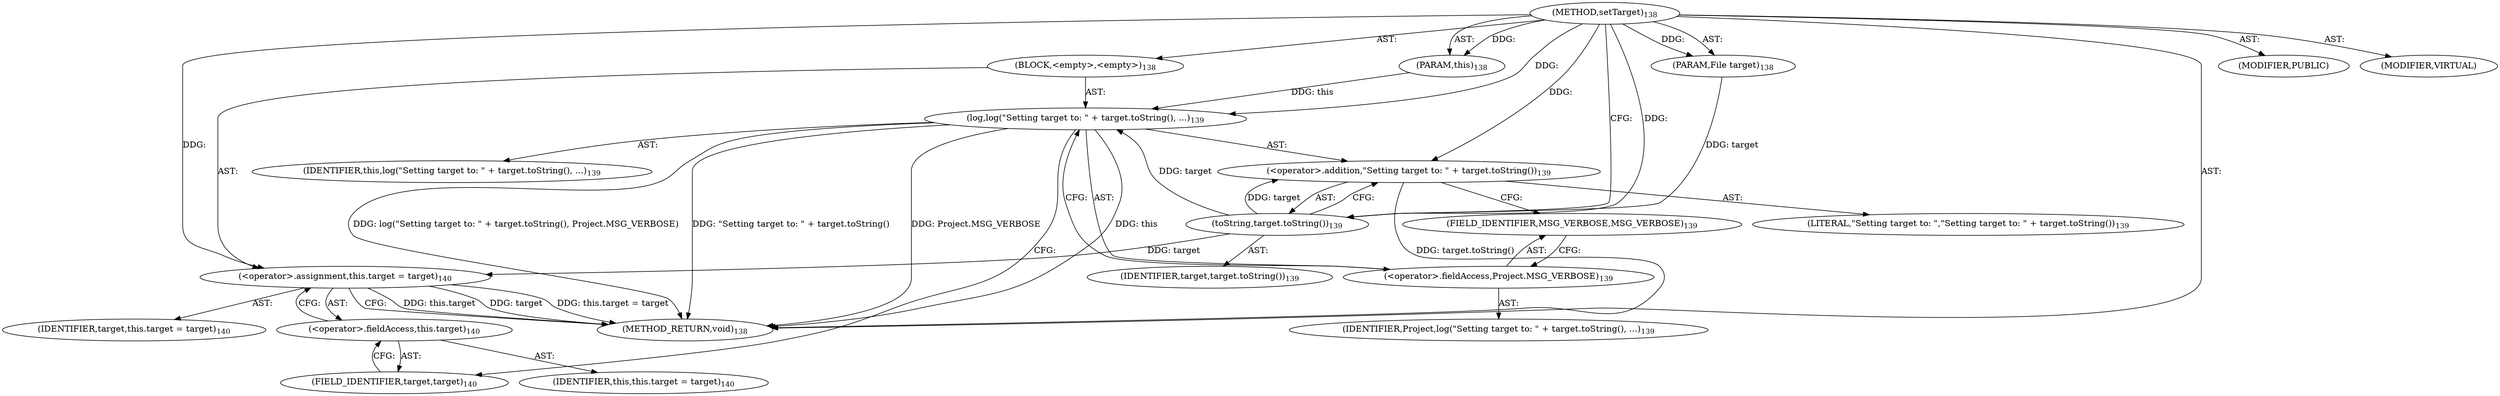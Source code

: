 digraph "setTarget" {  
"111669149697" [label = <(METHOD,setTarget)<SUB>138</SUB>> ]
"115964116992" [label = <(PARAM,this)<SUB>138</SUB>> ]
"115964117007" [label = <(PARAM,File target)<SUB>138</SUB>> ]
"25769803777" [label = <(BLOCK,&lt;empty&gt;,&lt;empty&gt;)<SUB>138</SUB>> ]
"30064771092" [label = <(log,log(&quot;Setting target to: &quot; + target.toString(), ...)<SUB>139</SUB>> ]
"68719476736" [label = <(IDENTIFIER,this,log(&quot;Setting target to: &quot; + target.toString(), ...)<SUB>139</SUB>> ]
"30064771093" [label = <(&lt;operator&gt;.addition,&quot;Setting target to: &quot; + target.toString())<SUB>139</SUB>> ]
"90194313219" [label = <(LITERAL,&quot;Setting target to: &quot;,&quot;Setting target to: &quot; + target.toString())<SUB>139</SUB>> ]
"30064771094" [label = <(toString,target.toString())<SUB>139</SUB>> ]
"68719476778" [label = <(IDENTIFIER,target,target.toString())<SUB>139</SUB>> ]
"30064771095" [label = <(&lt;operator&gt;.fieldAccess,Project.MSG_VERBOSE)<SUB>139</SUB>> ]
"68719476779" [label = <(IDENTIFIER,Project,log(&quot;Setting target to: &quot; + target.toString(), ...)<SUB>139</SUB>> ]
"55834574856" [label = <(FIELD_IDENTIFIER,MSG_VERBOSE,MSG_VERBOSE)<SUB>139</SUB>> ]
"30064771096" [label = <(&lt;operator&gt;.assignment,this.target = target)<SUB>140</SUB>> ]
"30064771097" [label = <(&lt;operator&gt;.fieldAccess,this.target)<SUB>140</SUB>> ]
"68719476737" [label = <(IDENTIFIER,this,this.target = target)<SUB>140</SUB>> ]
"55834574857" [label = <(FIELD_IDENTIFIER,target,target)<SUB>140</SUB>> ]
"68719476780" [label = <(IDENTIFIER,target,this.target = target)<SUB>140</SUB>> ]
"133143986192" [label = <(MODIFIER,PUBLIC)> ]
"133143986193" [label = <(MODIFIER,VIRTUAL)> ]
"128849018881" [label = <(METHOD_RETURN,void)<SUB>138</SUB>> ]
  "111669149697" -> "115964116992"  [ label = "AST: "] 
  "111669149697" -> "115964117007"  [ label = "AST: "] 
  "111669149697" -> "25769803777"  [ label = "AST: "] 
  "111669149697" -> "133143986192"  [ label = "AST: "] 
  "111669149697" -> "133143986193"  [ label = "AST: "] 
  "111669149697" -> "128849018881"  [ label = "AST: "] 
  "25769803777" -> "30064771092"  [ label = "AST: "] 
  "25769803777" -> "30064771096"  [ label = "AST: "] 
  "30064771092" -> "68719476736"  [ label = "AST: "] 
  "30064771092" -> "30064771093"  [ label = "AST: "] 
  "30064771092" -> "30064771095"  [ label = "AST: "] 
  "30064771093" -> "90194313219"  [ label = "AST: "] 
  "30064771093" -> "30064771094"  [ label = "AST: "] 
  "30064771094" -> "68719476778"  [ label = "AST: "] 
  "30064771095" -> "68719476779"  [ label = "AST: "] 
  "30064771095" -> "55834574856"  [ label = "AST: "] 
  "30064771096" -> "30064771097"  [ label = "AST: "] 
  "30064771096" -> "68719476780"  [ label = "AST: "] 
  "30064771097" -> "68719476737"  [ label = "AST: "] 
  "30064771097" -> "55834574857"  [ label = "AST: "] 
  "30064771092" -> "55834574857"  [ label = "CFG: "] 
  "30064771096" -> "128849018881"  [ label = "CFG: "] 
  "30064771093" -> "55834574856"  [ label = "CFG: "] 
  "30064771095" -> "30064771092"  [ label = "CFG: "] 
  "30064771097" -> "30064771096"  [ label = "CFG: "] 
  "30064771094" -> "30064771093"  [ label = "CFG: "] 
  "55834574856" -> "30064771095"  [ label = "CFG: "] 
  "55834574857" -> "30064771097"  [ label = "CFG: "] 
  "111669149697" -> "30064771094"  [ label = "CFG: "] 
  "30064771092" -> "128849018881"  [ label = "DDG: this"] 
  "30064771093" -> "128849018881"  [ label = "DDG: target.toString()"] 
  "30064771092" -> "128849018881"  [ label = "DDG: &quot;Setting target to: &quot; + target.toString()"] 
  "30064771092" -> "128849018881"  [ label = "DDG: Project.MSG_VERBOSE"] 
  "30064771092" -> "128849018881"  [ label = "DDG: log(&quot;Setting target to: &quot; + target.toString(), Project.MSG_VERBOSE)"] 
  "30064771096" -> "128849018881"  [ label = "DDG: this.target"] 
  "30064771096" -> "128849018881"  [ label = "DDG: target"] 
  "30064771096" -> "128849018881"  [ label = "DDG: this.target = target"] 
  "111669149697" -> "115964116992"  [ label = "DDG: "] 
  "111669149697" -> "115964117007"  [ label = "DDG: "] 
  "30064771094" -> "30064771096"  [ label = "DDG: target"] 
  "111669149697" -> "30064771096"  [ label = "DDG: "] 
  "115964116992" -> "30064771092"  [ label = "DDG: this"] 
  "111669149697" -> "30064771092"  [ label = "DDG: "] 
  "30064771094" -> "30064771092"  [ label = "DDG: target"] 
  "111669149697" -> "30064771093"  [ label = "DDG: "] 
  "30064771094" -> "30064771093"  [ label = "DDG: target"] 
  "115964117007" -> "30064771094"  [ label = "DDG: target"] 
  "111669149697" -> "30064771094"  [ label = "DDG: "] 
}
